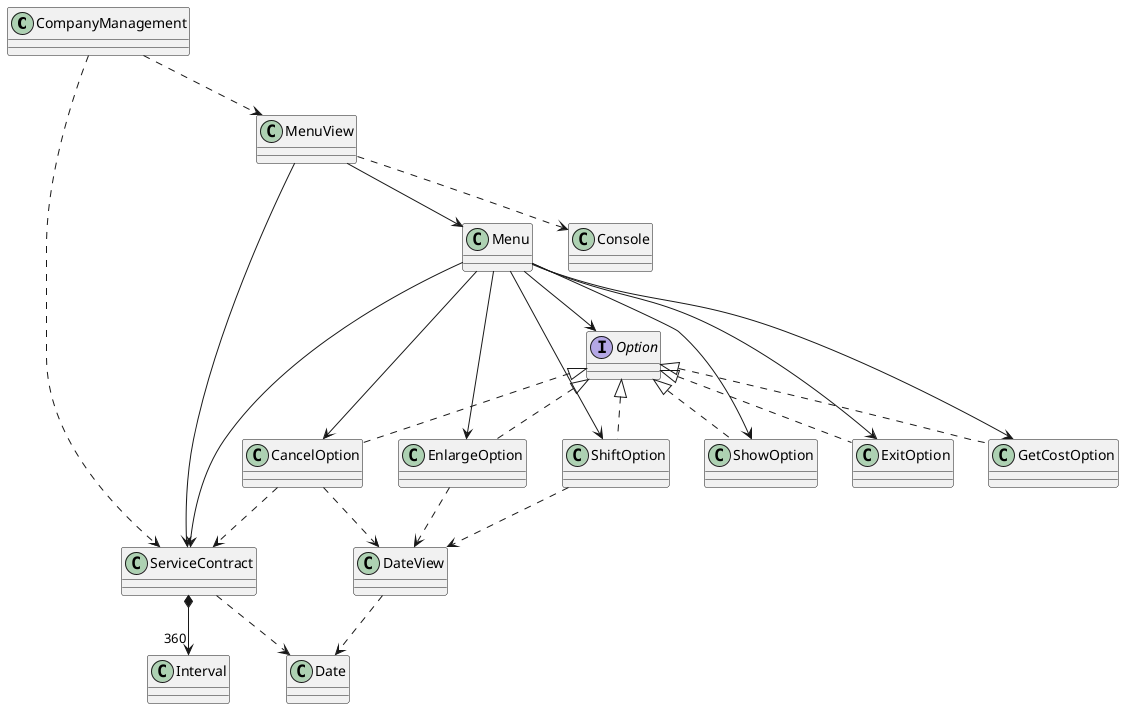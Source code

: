 @startuml
class CompanyManagement
class ServiceContract
class MenuView
class Menu
class CancelOption
class ShowOption
class ExitOption
class EnlargeOption
class ShiftOption
class GetCostOption

class Date
class DateView
class Console
class Interval

interface Option


CompanyManagement ..> ServiceContract
CompanyManagement ..> MenuView

ServiceContract ..> Date
ServiceContract *--> "360" Interval

DateView ..> Date

MenuView --> ServiceContract
MenuView --> Menu
MenuView ..> Console

CancelOption ..> DateView
CancelOption ..> ServiceContract

EnlargeOption ..> DateView
ShiftOption ..> DateView

Menu --> ServiceContract
Menu --> Option
Menu --> CancelOption
Menu --> EnlargeOption
Menu --> ExitOption
Menu --> GetCostOption
Menu --> ShiftOption
Menu --> ShowOption

Option <|.. CancelOption
Option <|.. EnlargeOption
Option <|.. ExitOption
Option <|.. GetCostOption
Option <|.. ShiftOption
Option <|.. ShowOption


@enduml